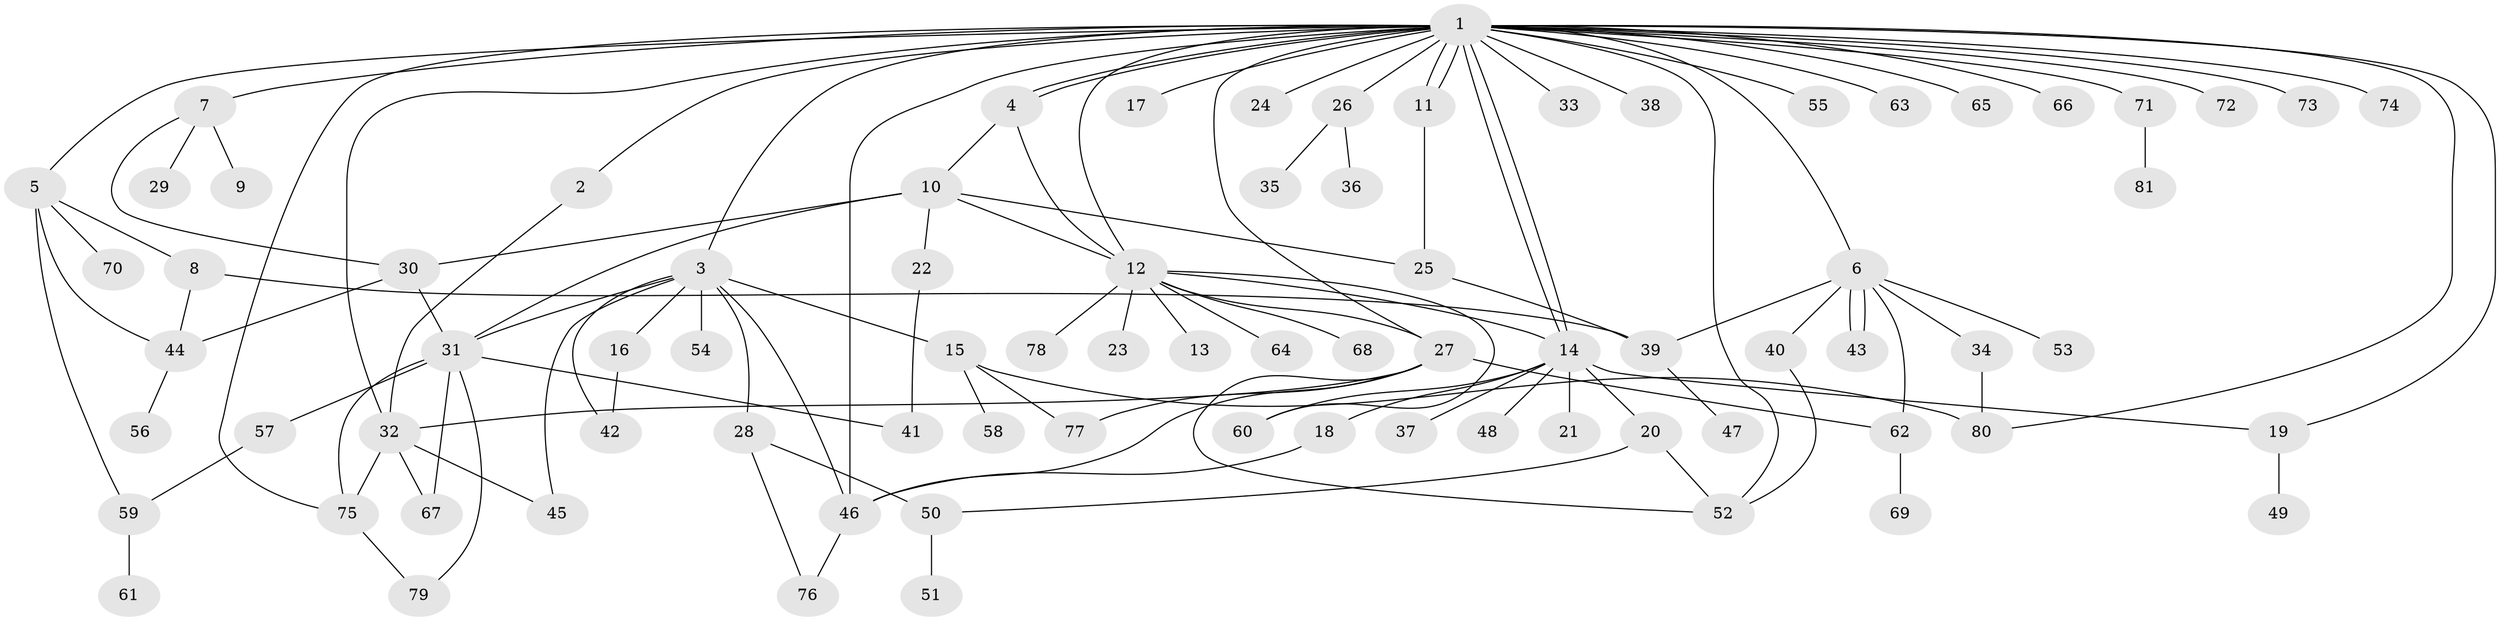 // coarse degree distribution, {17: 0.024390243902439025, 8: 0.04878048780487805, 6: 0.0975609756097561, 3: 0.14634146341463414, 1: 0.3170731707317073, 5: 0.04878048780487805, 10: 0.024390243902439025, 4: 0.07317073170731707, 2: 0.21951219512195122}
// Generated by graph-tools (version 1.1) at 2025/50/03/04/25 22:50:09]
// undirected, 81 vertices, 120 edges
graph export_dot {
  node [color=gray90,style=filled];
  1;
  2;
  3;
  4;
  5;
  6;
  7;
  8;
  9;
  10;
  11;
  12;
  13;
  14;
  15;
  16;
  17;
  18;
  19;
  20;
  21;
  22;
  23;
  24;
  25;
  26;
  27;
  28;
  29;
  30;
  31;
  32;
  33;
  34;
  35;
  36;
  37;
  38;
  39;
  40;
  41;
  42;
  43;
  44;
  45;
  46;
  47;
  48;
  49;
  50;
  51;
  52;
  53;
  54;
  55;
  56;
  57;
  58;
  59;
  60;
  61;
  62;
  63;
  64;
  65;
  66;
  67;
  68;
  69;
  70;
  71;
  72;
  73;
  74;
  75;
  76;
  77;
  78;
  79;
  80;
  81;
  1 -- 2;
  1 -- 3;
  1 -- 4;
  1 -- 4;
  1 -- 5;
  1 -- 6;
  1 -- 7;
  1 -- 11;
  1 -- 11;
  1 -- 12;
  1 -- 14;
  1 -- 14;
  1 -- 17;
  1 -- 19;
  1 -- 24;
  1 -- 26;
  1 -- 27;
  1 -- 32;
  1 -- 33;
  1 -- 38;
  1 -- 46;
  1 -- 52;
  1 -- 55;
  1 -- 63;
  1 -- 65;
  1 -- 66;
  1 -- 71;
  1 -- 72;
  1 -- 73;
  1 -- 74;
  1 -- 75;
  1 -- 80;
  2 -- 32;
  3 -- 15;
  3 -- 16;
  3 -- 28;
  3 -- 31;
  3 -- 42;
  3 -- 45;
  3 -- 46;
  3 -- 54;
  4 -- 10;
  4 -- 12;
  5 -- 8;
  5 -- 44;
  5 -- 59;
  5 -- 70;
  6 -- 34;
  6 -- 39;
  6 -- 40;
  6 -- 43;
  6 -- 43;
  6 -- 53;
  6 -- 62;
  7 -- 9;
  7 -- 29;
  7 -- 30;
  8 -- 39;
  8 -- 44;
  10 -- 12;
  10 -- 22;
  10 -- 25;
  10 -- 30;
  10 -- 31;
  11 -- 25;
  12 -- 13;
  12 -- 14;
  12 -- 23;
  12 -- 27;
  12 -- 60;
  12 -- 64;
  12 -- 68;
  12 -- 78;
  14 -- 18;
  14 -- 19;
  14 -- 20;
  14 -- 21;
  14 -- 37;
  14 -- 48;
  14 -- 60;
  15 -- 58;
  15 -- 77;
  15 -- 80;
  16 -- 42;
  18 -- 46;
  19 -- 49;
  20 -- 50;
  20 -- 52;
  22 -- 41;
  25 -- 39;
  26 -- 35;
  26 -- 36;
  27 -- 32;
  27 -- 46;
  27 -- 52;
  27 -- 62;
  27 -- 77;
  28 -- 50;
  28 -- 76;
  30 -- 31;
  30 -- 44;
  31 -- 41;
  31 -- 57;
  31 -- 67;
  31 -- 75;
  31 -- 79;
  32 -- 45;
  32 -- 67;
  32 -- 75;
  34 -- 80;
  39 -- 47;
  40 -- 52;
  44 -- 56;
  46 -- 76;
  50 -- 51;
  57 -- 59;
  59 -- 61;
  62 -- 69;
  71 -- 81;
  75 -- 79;
}

